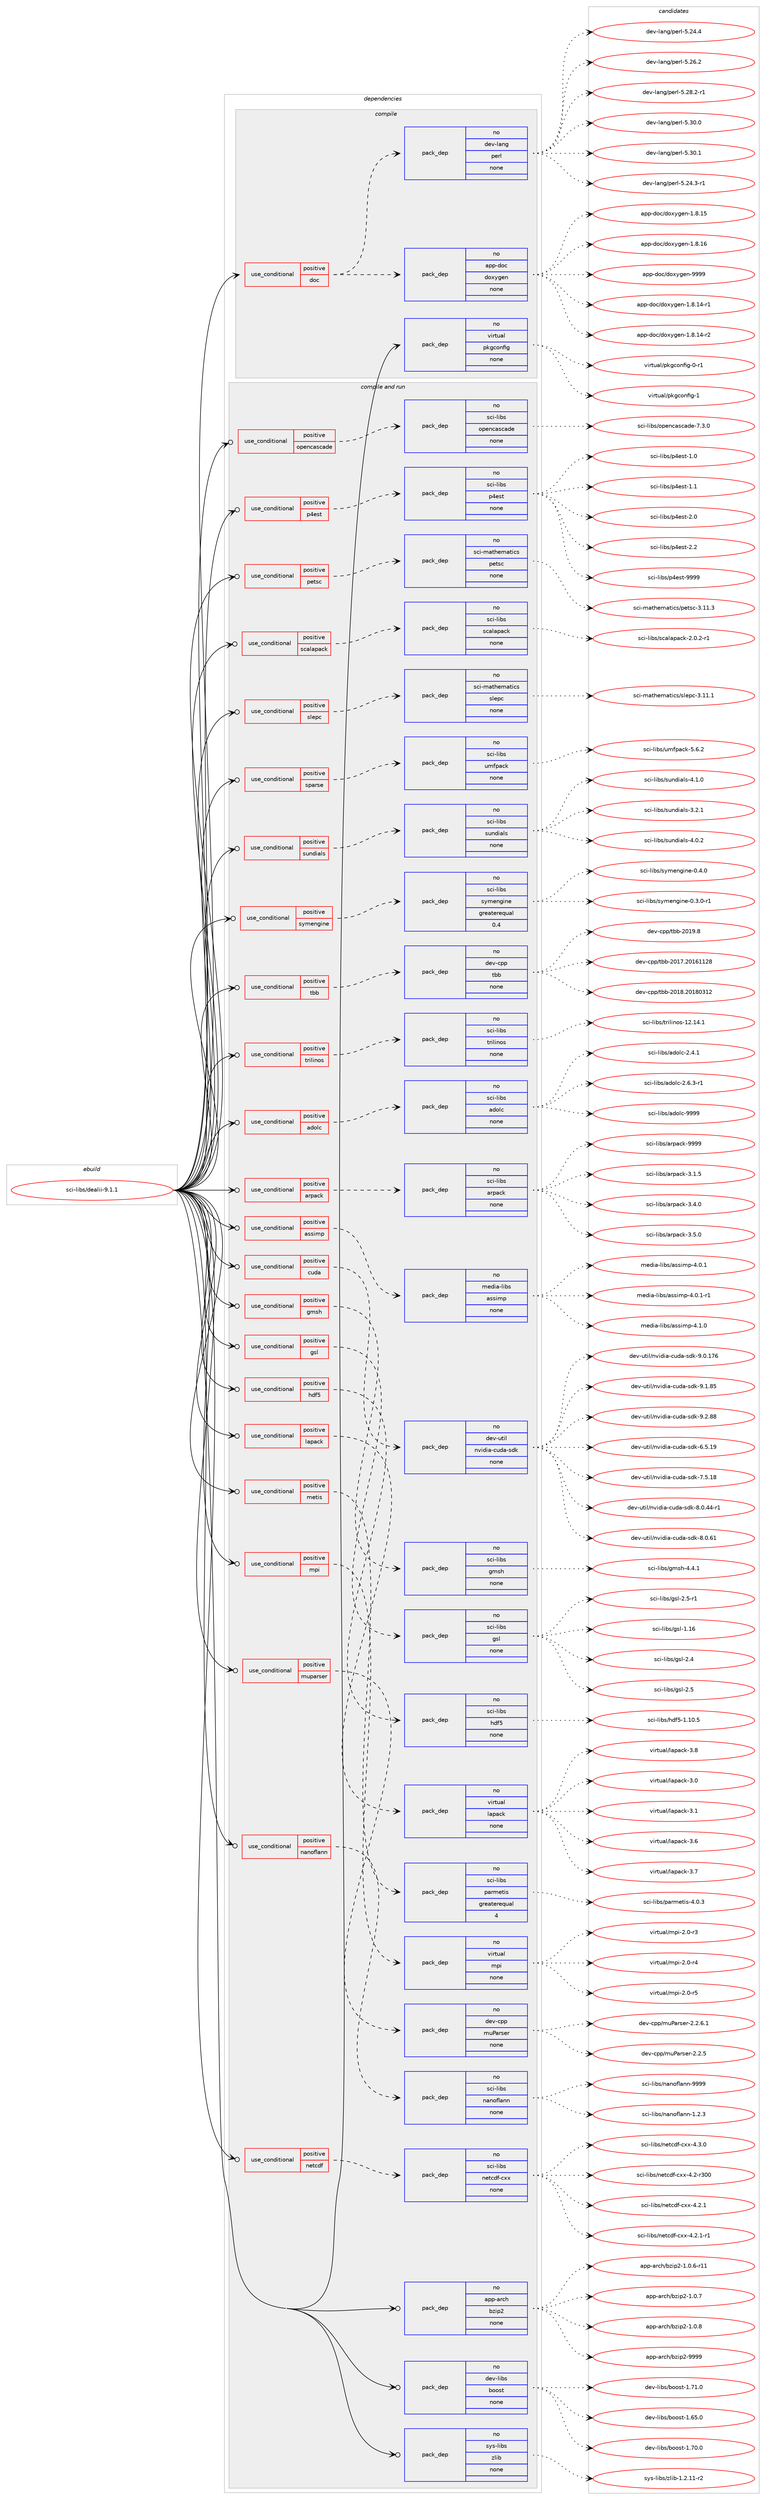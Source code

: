 digraph prolog {

# *************
# Graph options
# *************

newrank=true;
concentrate=true;
compound=true;
graph [rankdir=LR,fontname=Helvetica,fontsize=10,ranksep=1.5];#, ranksep=2.5, nodesep=0.2];
edge  [arrowhead=vee];
node  [fontname=Helvetica,fontsize=10];

# **********
# The ebuild
# **********

subgraph cluster_leftcol {
color=gray;
rank=same;
label=<<i>ebuild</i>>;
id [label="sci-libs/dealii-9.1.1", color=red, width=4, href="../sci-libs/dealii-9.1.1.svg"];
}

# ****************
# The dependencies
# ****************

subgraph cluster_midcol {
color=gray;
label=<<i>dependencies</i>>;
subgraph cluster_compile {
fillcolor="#eeeeee";
style=filled;
label=<<i>compile</i>>;
subgraph cond207852 {
dependency856472 [label=<<TABLE BORDER="0" CELLBORDER="1" CELLSPACING="0" CELLPADDING="4"><TR><TD ROWSPAN="3" CELLPADDING="10">use_conditional</TD></TR><TR><TD>positive</TD></TR><TR><TD>doc</TD></TR></TABLE>>, shape=none, color=red];
subgraph pack633499 {
dependency856473 [label=<<TABLE BORDER="0" CELLBORDER="1" CELLSPACING="0" CELLPADDING="4" WIDTH="220"><TR><TD ROWSPAN="6" CELLPADDING="30">pack_dep</TD></TR><TR><TD WIDTH="110">no</TD></TR><TR><TD>app-doc</TD></TR><TR><TD>doxygen</TD></TR><TR><TD>none</TD></TR><TR><TD></TD></TR></TABLE>>, shape=none, color=blue];
}
dependency856472:e -> dependency856473:w [weight=20,style="dashed",arrowhead="vee"];
subgraph pack633500 {
dependency856474 [label=<<TABLE BORDER="0" CELLBORDER="1" CELLSPACING="0" CELLPADDING="4" WIDTH="220"><TR><TD ROWSPAN="6" CELLPADDING="30">pack_dep</TD></TR><TR><TD WIDTH="110">no</TD></TR><TR><TD>dev-lang</TD></TR><TR><TD>perl</TD></TR><TR><TD>none</TD></TR><TR><TD></TD></TR></TABLE>>, shape=none, color=blue];
}
dependency856472:e -> dependency856474:w [weight=20,style="dashed",arrowhead="vee"];
}
id:e -> dependency856472:w [weight=20,style="solid",arrowhead="vee"];
subgraph pack633501 {
dependency856475 [label=<<TABLE BORDER="0" CELLBORDER="1" CELLSPACING="0" CELLPADDING="4" WIDTH="220"><TR><TD ROWSPAN="6" CELLPADDING="30">pack_dep</TD></TR><TR><TD WIDTH="110">no</TD></TR><TR><TD>virtual</TD></TR><TR><TD>pkgconfig</TD></TR><TR><TD>none</TD></TR><TR><TD></TD></TR></TABLE>>, shape=none, color=blue];
}
id:e -> dependency856475:w [weight=20,style="solid",arrowhead="vee"];
}
subgraph cluster_compileandrun {
fillcolor="#eeeeee";
style=filled;
label=<<i>compile and run</i>>;
subgraph cond207853 {
dependency856476 [label=<<TABLE BORDER="0" CELLBORDER="1" CELLSPACING="0" CELLPADDING="4"><TR><TD ROWSPAN="3" CELLPADDING="10">use_conditional</TD></TR><TR><TD>positive</TD></TR><TR><TD>adolc</TD></TR></TABLE>>, shape=none, color=red];
subgraph pack633502 {
dependency856477 [label=<<TABLE BORDER="0" CELLBORDER="1" CELLSPACING="0" CELLPADDING="4" WIDTH="220"><TR><TD ROWSPAN="6" CELLPADDING="30">pack_dep</TD></TR><TR><TD WIDTH="110">no</TD></TR><TR><TD>sci-libs</TD></TR><TR><TD>adolc</TD></TR><TR><TD>none</TD></TR><TR><TD></TD></TR></TABLE>>, shape=none, color=blue];
}
dependency856476:e -> dependency856477:w [weight=20,style="dashed",arrowhead="vee"];
}
id:e -> dependency856476:w [weight=20,style="solid",arrowhead="odotvee"];
subgraph cond207854 {
dependency856478 [label=<<TABLE BORDER="0" CELLBORDER="1" CELLSPACING="0" CELLPADDING="4"><TR><TD ROWSPAN="3" CELLPADDING="10">use_conditional</TD></TR><TR><TD>positive</TD></TR><TR><TD>arpack</TD></TR></TABLE>>, shape=none, color=red];
subgraph pack633503 {
dependency856479 [label=<<TABLE BORDER="0" CELLBORDER="1" CELLSPACING="0" CELLPADDING="4" WIDTH="220"><TR><TD ROWSPAN="6" CELLPADDING="30">pack_dep</TD></TR><TR><TD WIDTH="110">no</TD></TR><TR><TD>sci-libs</TD></TR><TR><TD>arpack</TD></TR><TR><TD>none</TD></TR><TR><TD></TD></TR></TABLE>>, shape=none, color=blue];
}
dependency856478:e -> dependency856479:w [weight=20,style="dashed",arrowhead="vee"];
}
id:e -> dependency856478:w [weight=20,style="solid",arrowhead="odotvee"];
subgraph cond207855 {
dependency856480 [label=<<TABLE BORDER="0" CELLBORDER="1" CELLSPACING="0" CELLPADDING="4"><TR><TD ROWSPAN="3" CELLPADDING="10">use_conditional</TD></TR><TR><TD>positive</TD></TR><TR><TD>assimp</TD></TR></TABLE>>, shape=none, color=red];
subgraph pack633504 {
dependency856481 [label=<<TABLE BORDER="0" CELLBORDER="1" CELLSPACING="0" CELLPADDING="4" WIDTH="220"><TR><TD ROWSPAN="6" CELLPADDING="30">pack_dep</TD></TR><TR><TD WIDTH="110">no</TD></TR><TR><TD>media-libs</TD></TR><TR><TD>assimp</TD></TR><TR><TD>none</TD></TR><TR><TD></TD></TR></TABLE>>, shape=none, color=blue];
}
dependency856480:e -> dependency856481:w [weight=20,style="dashed",arrowhead="vee"];
}
id:e -> dependency856480:w [weight=20,style="solid",arrowhead="odotvee"];
subgraph cond207856 {
dependency856482 [label=<<TABLE BORDER="0" CELLBORDER="1" CELLSPACING="0" CELLPADDING="4"><TR><TD ROWSPAN="3" CELLPADDING="10">use_conditional</TD></TR><TR><TD>positive</TD></TR><TR><TD>cuda</TD></TR></TABLE>>, shape=none, color=red];
subgraph pack633505 {
dependency856483 [label=<<TABLE BORDER="0" CELLBORDER="1" CELLSPACING="0" CELLPADDING="4" WIDTH="220"><TR><TD ROWSPAN="6" CELLPADDING="30">pack_dep</TD></TR><TR><TD WIDTH="110">no</TD></TR><TR><TD>dev-util</TD></TR><TR><TD>nvidia-cuda-sdk</TD></TR><TR><TD>none</TD></TR><TR><TD></TD></TR></TABLE>>, shape=none, color=blue];
}
dependency856482:e -> dependency856483:w [weight=20,style="dashed",arrowhead="vee"];
}
id:e -> dependency856482:w [weight=20,style="solid",arrowhead="odotvee"];
subgraph cond207857 {
dependency856484 [label=<<TABLE BORDER="0" CELLBORDER="1" CELLSPACING="0" CELLPADDING="4"><TR><TD ROWSPAN="3" CELLPADDING="10">use_conditional</TD></TR><TR><TD>positive</TD></TR><TR><TD>gmsh</TD></TR></TABLE>>, shape=none, color=red];
subgraph pack633506 {
dependency856485 [label=<<TABLE BORDER="0" CELLBORDER="1" CELLSPACING="0" CELLPADDING="4" WIDTH="220"><TR><TD ROWSPAN="6" CELLPADDING="30">pack_dep</TD></TR><TR><TD WIDTH="110">no</TD></TR><TR><TD>sci-libs</TD></TR><TR><TD>gmsh</TD></TR><TR><TD>none</TD></TR><TR><TD></TD></TR></TABLE>>, shape=none, color=blue];
}
dependency856484:e -> dependency856485:w [weight=20,style="dashed",arrowhead="vee"];
}
id:e -> dependency856484:w [weight=20,style="solid",arrowhead="odotvee"];
subgraph cond207858 {
dependency856486 [label=<<TABLE BORDER="0" CELLBORDER="1" CELLSPACING="0" CELLPADDING="4"><TR><TD ROWSPAN="3" CELLPADDING="10">use_conditional</TD></TR><TR><TD>positive</TD></TR><TR><TD>gsl</TD></TR></TABLE>>, shape=none, color=red];
subgraph pack633507 {
dependency856487 [label=<<TABLE BORDER="0" CELLBORDER="1" CELLSPACING="0" CELLPADDING="4" WIDTH="220"><TR><TD ROWSPAN="6" CELLPADDING="30">pack_dep</TD></TR><TR><TD WIDTH="110">no</TD></TR><TR><TD>sci-libs</TD></TR><TR><TD>gsl</TD></TR><TR><TD>none</TD></TR><TR><TD></TD></TR></TABLE>>, shape=none, color=blue];
}
dependency856486:e -> dependency856487:w [weight=20,style="dashed",arrowhead="vee"];
}
id:e -> dependency856486:w [weight=20,style="solid",arrowhead="odotvee"];
subgraph cond207859 {
dependency856488 [label=<<TABLE BORDER="0" CELLBORDER="1" CELLSPACING="0" CELLPADDING="4"><TR><TD ROWSPAN="3" CELLPADDING="10">use_conditional</TD></TR><TR><TD>positive</TD></TR><TR><TD>hdf5</TD></TR></TABLE>>, shape=none, color=red];
subgraph pack633508 {
dependency856489 [label=<<TABLE BORDER="0" CELLBORDER="1" CELLSPACING="0" CELLPADDING="4" WIDTH="220"><TR><TD ROWSPAN="6" CELLPADDING="30">pack_dep</TD></TR><TR><TD WIDTH="110">no</TD></TR><TR><TD>sci-libs</TD></TR><TR><TD>hdf5</TD></TR><TR><TD>none</TD></TR><TR><TD></TD></TR></TABLE>>, shape=none, color=blue];
}
dependency856488:e -> dependency856489:w [weight=20,style="dashed",arrowhead="vee"];
}
id:e -> dependency856488:w [weight=20,style="solid",arrowhead="odotvee"];
subgraph cond207860 {
dependency856490 [label=<<TABLE BORDER="0" CELLBORDER="1" CELLSPACING="0" CELLPADDING="4"><TR><TD ROWSPAN="3" CELLPADDING="10">use_conditional</TD></TR><TR><TD>positive</TD></TR><TR><TD>lapack</TD></TR></TABLE>>, shape=none, color=red];
subgraph pack633509 {
dependency856491 [label=<<TABLE BORDER="0" CELLBORDER="1" CELLSPACING="0" CELLPADDING="4" WIDTH="220"><TR><TD ROWSPAN="6" CELLPADDING="30">pack_dep</TD></TR><TR><TD WIDTH="110">no</TD></TR><TR><TD>virtual</TD></TR><TR><TD>lapack</TD></TR><TR><TD>none</TD></TR><TR><TD></TD></TR></TABLE>>, shape=none, color=blue];
}
dependency856490:e -> dependency856491:w [weight=20,style="dashed",arrowhead="vee"];
}
id:e -> dependency856490:w [weight=20,style="solid",arrowhead="odotvee"];
subgraph cond207861 {
dependency856492 [label=<<TABLE BORDER="0" CELLBORDER="1" CELLSPACING="0" CELLPADDING="4"><TR><TD ROWSPAN="3" CELLPADDING="10">use_conditional</TD></TR><TR><TD>positive</TD></TR><TR><TD>metis</TD></TR></TABLE>>, shape=none, color=red];
subgraph pack633510 {
dependency856493 [label=<<TABLE BORDER="0" CELLBORDER="1" CELLSPACING="0" CELLPADDING="4" WIDTH="220"><TR><TD ROWSPAN="6" CELLPADDING="30">pack_dep</TD></TR><TR><TD WIDTH="110">no</TD></TR><TR><TD>sci-libs</TD></TR><TR><TD>parmetis</TD></TR><TR><TD>greaterequal</TD></TR><TR><TD>4</TD></TR></TABLE>>, shape=none, color=blue];
}
dependency856492:e -> dependency856493:w [weight=20,style="dashed",arrowhead="vee"];
}
id:e -> dependency856492:w [weight=20,style="solid",arrowhead="odotvee"];
subgraph cond207862 {
dependency856494 [label=<<TABLE BORDER="0" CELLBORDER="1" CELLSPACING="0" CELLPADDING="4"><TR><TD ROWSPAN="3" CELLPADDING="10">use_conditional</TD></TR><TR><TD>positive</TD></TR><TR><TD>mpi</TD></TR></TABLE>>, shape=none, color=red];
subgraph pack633511 {
dependency856495 [label=<<TABLE BORDER="0" CELLBORDER="1" CELLSPACING="0" CELLPADDING="4" WIDTH="220"><TR><TD ROWSPAN="6" CELLPADDING="30">pack_dep</TD></TR><TR><TD WIDTH="110">no</TD></TR><TR><TD>virtual</TD></TR><TR><TD>mpi</TD></TR><TR><TD>none</TD></TR><TR><TD></TD></TR></TABLE>>, shape=none, color=blue];
}
dependency856494:e -> dependency856495:w [weight=20,style="dashed",arrowhead="vee"];
}
id:e -> dependency856494:w [weight=20,style="solid",arrowhead="odotvee"];
subgraph cond207863 {
dependency856496 [label=<<TABLE BORDER="0" CELLBORDER="1" CELLSPACING="0" CELLPADDING="4"><TR><TD ROWSPAN="3" CELLPADDING="10">use_conditional</TD></TR><TR><TD>positive</TD></TR><TR><TD>muparser</TD></TR></TABLE>>, shape=none, color=red];
subgraph pack633512 {
dependency856497 [label=<<TABLE BORDER="0" CELLBORDER="1" CELLSPACING="0" CELLPADDING="4" WIDTH="220"><TR><TD ROWSPAN="6" CELLPADDING="30">pack_dep</TD></TR><TR><TD WIDTH="110">no</TD></TR><TR><TD>dev-cpp</TD></TR><TR><TD>muParser</TD></TR><TR><TD>none</TD></TR><TR><TD></TD></TR></TABLE>>, shape=none, color=blue];
}
dependency856496:e -> dependency856497:w [weight=20,style="dashed",arrowhead="vee"];
}
id:e -> dependency856496:w [weight=20,style="solid",arrowhead="odotvee"];
subgraph cond207864 {
dependency856498 [label=<<TABLE BORDER="0" CELLBORDER="1" CELLSPACING="0" CELLPADDING="4"><TR><TD ROWSPAN="3" CELLPADDING="10">use_conditional</TD></TR><TR><TD>positive</TD></TR><TR><TD>nanoflann</TD></TR></TABLE>>, shape=none, color=red];
subgraph pack633513 {
dependency856499 [label=<<TABLE BORDER="0" CELLBORDER="1" CELLSPACING="0" CELLPADDING="4" WIDTH="220"><TR><TD ROWSPAN="6" CELLPADDING="30">pack_dep</TD></TR><TR><TD WIDTH="110">no</TD></TR><TR><TD>sci-libs</TD></TR><TR><TD>nanoflann</TD></TR><TR><TD>none</TD></TR><TR><TD></TD></TR></TABLE>>, shape=none, color=blue];
}
dependency856498:e -> dependency856499:w [weight=20,style="dashed",arrowhead="vee"];
}
id:e -> dependency856498:w [weight=20,style="solid",arrowhead="odotvee"];
subgraph cond207865 {
dependency856500 [label=<<TABLE BORDER="0" CELLBORDER="1" CELLSPACING="0" CELLPADDING="4"><TR><TD ROWSPAN="3" CELLPADDING="10">use_conditional</TD></TR><TR><TD>positive</TD></TR><TR><TD>netcdf</TD></TR></TABLE>>, shape=none, color=red];
subgraph pack633514 {
dependency856501 [label=<<TABLE BORDER="0" CELLBORDER="1" CELLSPACING="0" CELLPADDING="4" WIDTH="220"><TR><TD ROWSPAN="6" CELLPADDING="30">pack_dep</TD></TR><TR><TD WIDTH="110">no</TD></TR><TR><TD>sci-libs</TD></TR><TR><TD>netcdf-cxx</TD></TR><TR><TD>none</TD></TR><TR><TD></TD></TR></TABLE>>, shape=none, color=blue];
}
dependency856500:e -> dependency856501:w [weight=20,style="dashed",arrowhead="vee"];
}
id:e -> dependency856500:w [weight=20,style="solid",arrowhead="odotvee"];
subgraph cond207866 {
dependency856502 [label=<<TABLE BORDER="0" CELLBORDER="1" CELLSPACING="0" CELLPADDING="4"><TR><TD ROWSPAN="3" CELLPADDING="10">use_conditional</TD></TR><TR><TD>positive</TD></TR><TR><TD>opencascade</TD></TR></TABLE>>, shape=none, color=red];
subgraph pack633515 {
dependency856503 [label=<<TABLE BORDER="0" CELLBORDER="1" CELLSPACING="0" CELLPADDING="4" WIDTH="220"><TR><TD ROWSPAN="6" CELLPADDING="30">pack_dep</TD></TR><TR><TD WIDTH="110">no</TD></TR><TR><TD>sci-libs</TD></TR><TR><TD>opencascade</TD></TR><TR><TD>none</TD></TR><TR><TD></TD></TR></TABLE>>, shape=none, color=blue];
}
dependency856502:e -> dependency856503:w [weight=20,style="dashed",arrowhead="vee"];
}
id:e -> dependency856502:w [weight=20,style="solid",arrowhead="odotvee"];
subgraph cond207867 {
dependency856504 [label=<<TABLE BORDER="0" CELLBORDER="1" CELLSPACING="0" CELLPADDING="4"><TR><TD ROWSPAN="3" CELLPADDING="10">use_conditional</TD></TR><TR><TD>positive</TD></TR><TR><TD>p4est</TD></TR></TABLE>>, shape=none, color=red];
subgraph pack633516 {
dependency856505 [label=<<TABLE BORDER="0" CELLBORDER="1" CELLSPACING="0" CELLPADDING="4" WIDTH="220"><TR><TD ROWSPAN="6" CELLPADDING="30">pack_dep</TD></TR><TR><TD WIDTH="110">no</TD></TR><TR><TD>sci-libs</TD></TR><TR><TD>p4est</TD></TR><TR><TD>none</TD></TR><TR><TD></TD></TR></TABLE>>, shape=none, color=blue];
}
dependency856504:e -> dependency856505:w [weight=20,style="dashed",arrowhead="vee"];
}
id:e -> dependency856504:w [weight=20,style="solid",arrowhead="odotvee"];
subgraph cond207868 {
dependency856506 [label=<<TABLE BORDER="0" CELLBORDER="1" CELLSPACING="0" CELLPADDING="4"><TR><TD ROWSPAN="3" CELLPADDING="10">use_conditional</TD></TR><TR><TD>positive</TD></TR><TR><TD>petsc</TD></TR></TABLE>>, shape=none, color=red];
subgraph pack633517 {
dependency856507 [label=<<TABLE BORDER="0" CELLBORDER="1" CELLSPACING="0" CELLPADDING="4" WIDTH="220"><TR><TD ROWSPAN="6" CELLPADDING="30">pack_dep</TD></TR><TR><TD WIDTH="110">no</TD></TR><TR><TD>sci-mathematics</TD></TR><TR><TD>petsc</TD></TR><TR><TD>none</TD></TR><TR><TD></TD></TR></TABLE>>, shape=none, color=blue];
}
dependency856506:e -> dependency856507:w [weight=20,style="dashed",arrowhead="vee"];
}
id:e -> dependency856506:w [weight=20,style="solid",arrowhead="odotvee"];
subgraph cond207869 {
dependency856508 [label=<<TABLE BORDER="0" CELLBORDER="1" CELLSPACING="0" CELLPADDING="4"><TR><TD ROWSPAN="3" CELLPADDING="10">use_conditional</TD></TR><TR><TD>positive</TD></TR><TR><TD>scalapack</TD></TR></TABLE>>, shape=none, color=red];
subgraph pack633518 {
dependency856509 [label=<<TABLE BORDER="0" CELLBORDER="1" CELLSPACING="0" CELLPADDING="4" WIDTH="220"><TR><TD ROWSPAN="6" CELLPADDING="30">pack_dep</TD></TR><TR><TD WIDTH="110">no</TD></TR><TR><TD>sci-libs</TD></TR><TR><TD>scalapack</TD></TR><TR><TD>none</TD></TR><TR><TD></TD></TR></TABLE>>, shape=none, color=blue];
}
dependency856508:e -> dependency856509:w [weight=20,style="dashed",arrowhead="vee"];
}
id:e -> dependency856508:w [weight=20,style="solid",arrowhead="odotvee"];
subgraph cond207870 {
dependency856510 [label=<<TABLE BORDER="0" CELLBORDER="1" CELLSPACING="0" CELLPADDING="4"><TR><TD ROWSPAN="3" CELLPADDING="10">use_conditional</TD></TR><TR><TD>positive</TD></TR><TR><TD>slepc</TD></TR></TABLE>>, shape=none, color=red];
subgraph pack633519 {
dependency856511 [label=<<TABLE BORDER="0" CELLBORDER="1" CELLSPACING="0" CELLPADDING="4" WIDTH="220"><TR><TD ROWSPAN="6" CELLPADDING="30">pack_dep</TD></TR><TR><TD WIDTH="110">no</TD></TR><TR><TD>sci-mathematics</TD></TR><TR><TD>slepc</TD></TR><TR><TD>none</TD></TR><TR><TD></TD></TR></TABLE>>, shape=none, color=blue];
}
dependency856510:e -> dependency856511:w [weight=20,style="dashed",arrowhead="vee"];
}
id:e -> dependency856510:w [weight=20,style="solid",arrowhead="odotvee"];
subgraph cond207871 {
dependency856512 [label=<<TABLE BORDER="0" CELLBORDER="1" CELLSPACING="0" CELLPADDING="4"><TR><TD ROWSPAN="3" CELLPADDING="10">use_conditional</TD></TR><TR><TD>positive</TD></TR><TR><TD>sparse</TD></TR></TABLE>>, shape=none, color=red];
subgraph pack633520 {
dependency856513 [label=<<TABLE BORDER="0" CELLBORDER="1" CELLSPACING="0" CELLPADDING="4" WIDTH="220"><TR><TD ROWSPAN="6" CELLPADDING="30">pack_dep</TD></TR><TR><TD WIDTH="110">no</TD></TR><TR><TD>sci-libs</TD></TR><TR><TD>umfpack</TD></TR><TR><TD>none</TD></TR><TR><TD></TD></TR></TABLE>>, shape=none, color=blue];
}
dependency856512:e -> dependency856513:w [weight=20,style="dashed",arrowhead="vee"];
}
id:e -> dependency856512:w [weight=20,style="solid",arrowhead="odotvee"];
subgraph cond207872 {
dependency856514 [label=<<TABLE BORDER="0" CELLBORDER="1" CELLSPACING="0" CELLPADDING="4"><TR><TD ROWSPAN="3" CELLPADDING="10">use_conditional</TD></TR><TR><TD>positive</TD></TR><TR><TD>sundials</TD></TR></TABLE>>, shape=none, color=red];
subgraph pack633521 {
dependency856515 [label=<<TABLE BORDER="0" CELLBORDER="1" CELLSPACING="0" CELLPADDING="4" WIDTH="220"><TR><TD ROWSPAN="6" CELLPADDING="30">pack_dep</TD></TR><TR><TD WIDTH="110">no</TD></TR><TR><TD>sci-libs</TD></TR><TR><TD>sundials</TD></TR><TR><TD>none</TD></TR><TR><TD></TD></TR></TABLE>>, shape=none, color=blue];
}
dependency856514:e -> dependency856515:w [weight=20,style="dashed",arrowhead="vee"];
}
id:e -> dependency856514:w [weight=20,style="solid",arrowhead="odotvee"];
subgraph cond207873 {
dependency856516 [label=<<TABLE BORDER="0" CELLBORDER="1" CELLSPACING="0" CELLPADDING="4"><TR><TD ROWSPAN="3" CELLPADDING="10">use_conditional</TD></TR><TR><TD>positive</TD></TR><TR><TD>symengine</TD></TR></TABLE>>, shape=none, color=red];
subgraph pack633522 {
dependency856517 [label=<<TABLE BORDER="0" CELLBORDER="1" CELLSPACING="0" CELLPADDING="4" WIDTH="220"><TR><TD ROWSPAN="6" CELLPADDING="30">pack_dep</TD></TR><TR><TD WIDTH="110">no</TD></TR><TR><TD>sci-libs</TD></TR><TR><TD>symengine</TD></TR><TR><TD>greaterequal</TD></TR><TR><TD>0.4</TD></TR></TABLE>>, shape=none, color=blue];
}
dependency856516:e -> dependency856517:w [weight=20,style="dashed",arrowhead="vee"];
}
id:e -> dependency856516:w [weight=20,style="solid",arrowhead="odotvee"];
subgraph cond207874 {
dependency856518 [label=<<TABLE BORDER="0" CELLBORDER="1" CELLSPACING="0" CELLPADDING="4"><TR><TD ROWSPAN="3" CELLPADDING="10">use_conditional</TD></TR><TR><TD>positive</TD></TR><TR><TD>tbb</TD></TR></TABLE>>, shape=none, color=red];
subgraph pack633523 {
dependency856519 [label=<<TABLE BORDER="0" CELLBORDER="1" CELLSPACING="0" CELLPADDING="4" WIDTH="220"><TR><TD ROWSPAN="6" CELLPADDING="30">pack_dep</TD></TR><TR><TD WIDTH="110">no</TD></TR><TR><TD>dev-cpp</TD></TR><TR><TD>tbb</TD></TR><TR><TD>none</TD></TR><TR><TD></TD></TR></TABLE>>, shape=none, color=blue];
}
dependency856518:e -> dependency856519:w [weight=20,style="dashed",arrowhead="vee"];
}
id:e -> dependency856518:w [weight=20,style="solid",arrowhead="odotvee"];
subgraph cond207875 {
dependency856520 [label=<<TABLE BORDER="0" CELLBORDER="1" CELLSPACING="0" CELLPADDING="4"><TR><TD ROWSPAN="3" CELLPADDING="10">use_conditional</TD></TR><TR><TD>positive</TD></TR><TR><TD>trilinos</TD></TR></TABLE>>, shape=none, color=red];
subgraph pack633524 {
dependency856521 [label=<<TABLE BORDER="0" CELLBORDER="1" CELLSPACING="0" CELLPADDING="4" WIDTH="220"><TR><TD ROWSPAN="6" CELLPADDING="30">pack_dep</TD></TR><TR><TD WIDTH="110">no</TD></TR><TR><TD>sci-libs</TD></TR><TR><TD>trilinos</TD></TR><TR><TD>none</TD></TR><TR><TD></TD></TR></TABLE>>, shape=none, color=blue];
}
dependency856520:e -> dependency856521:w [weight=20,style="dashed",arrowhead="vee"];
}
id:e -> dependency856520:w [weight=20,style="solid",arrowhead="odotvee"];
subgraph pack633525 {
dependency856522 [label=<<TABLE BORDER="0" CELLBORDER="1" CELLSPACING="0" CELLPADDING="4" WIDTH="220"><TR><TD ROWSPAN="6" CELLPADDING="30">pack_dep</TD></TR><TR><TD WIDTH="110">no</TD></TR><TR><TD>app-arch</TD></TR><TR><TD>bzip2</TD></TR><TR><TD>none</TD></TR><TR><TD></TD></TR></TABLE>>, shape=none, color=blue];
}
id:e -> dependency856522:w [weight=20,style="solid",arrowhead="odotvee"];
subgraph pack633526 {
dependency856523 [label=<<TABLE BORDER="0" CELLBORDER="1" CELLSPACING="0" CELLPADDING="4" WIDTH="220"><TR><TD ROWSPAN="6" CELLPADDING="30">pack_dep</TD></TR><TR><TD WIDTH="110">no</TD></TR><TR><TD>dev-libs</TD></TR><TR><TD>boost</TD></TR><TR><TD>none</TD></TR><TR><TD></TD></TR></TABLE>>, shape=none, color=blue];
}
id:e -> dependency856523:w [weight=20,style="solid",arrowhead="odotvee"];
subgraph pack633527 {
dependency856524 [label=<<TABLE BORDER="0" CELLBORDER="1" CELLSPACING="0" CELLPADDING="4" WIDTH="220"><TR><TD ROWSPAN="6" CELLPADDING="30">pack_dep</TD></TR><TR><TD WIDTH="110">no</TD></TR><TR><TD>sys-libs</TD></TR><TR><TD>zlib</TD></TR><TR><TD>none</TD></TR><TR><TD></TD></TR></TABLE>>, shape=none, color=blue];
}
id:e -> dependency856524:w [weight=20,style="solid",arrowhead="odotvee"];
}
subgraph cluster_run {
fillcolor="#eeeeee";
style=filled;
label=<<i>run</i>>;
}
}

# **************
# The candidates
# **************

subgraph cluster_choices {
rank=same;
color=gray;
label=<<i>candidates</i>>;

subgraph choice633499 {
color=black;
nodesep=1;
choice97112112451001119947100111120121103101110454946564649524511449 [label="app-doc/doxygen-1.8.14-r1", color=red, width=4,href="../app-doc/doxygen-1.8.14-r1.svg"];
choice97112112451001119947100111120121103101110454946564649524511450 [label="app-doc/doxygen-1.8.14-r2", color=red, width=4,href="../app-doc/doxygen-1.8.14-r2.svg"];
choice9711211245100111994710011112012110310111045494656464953 [label="app-doc/doxygen-1.8.15", color=red, width=4,href="../app-doc/doxygen-1.8.15.svg"];
choice9711211245100111994710011112012110310111045494656464954 [label="app-doc/doxygen-1.8.16", color=red, width=4,href="../app-doc/doxygen-1.8.16.svg"];
choice971121124510011199471001111201211031011104557575757 [label="app-doc/doxygen-9999", color=red, width=4,href="../app-doc/doxygen-9999.svg"];
dependency856473:e -> choice97112112451001119947100111120121103101110454946564649524511449:w [style=dotted,weight="100"];
dependency856473:e -> choice97112112451001119947100111120121103101110454946564649524511450:w [style=dotted,weight="100"];
dependency856473:e -> choice9711211245100111994710011112012110310111045494656464953:w [style=dotted,weight="100"];
dependency856473:e -> choice9711211245100111994710011112012110310111045494656464954:w [style=dotted,weight="100"];
dependency856473:e -> choice971121124510011199471001111201211031011104557575757:w [style=dotted,weight="100"];
}
subgraph choice633500 {
color=black;
nodesep=1;
choice100101118451089711010347112101114108455346505246514511449 [label="dev-lang/perl-5.24.3-r1", color=red, width=4,href="../dev-lang/perl-5.24.3-r1.svg"];
choice10010111845108971101034711210111410845534650524652 [label="dev-lang/perl-5.24.4", color=red, width=4,href="../dev-lang/perl-5.24.4.svg"];
choice10010111845108971101034711210111410845534650544650 [label="dev-lang/perl-5.26.2", color=red, width=4,href="../dev-lang/perl-5.26.2.svg"];
choice100101118451089711010347112101114108455346505646504511449 [label="dev-lang/perl-5.28.2-r1", color=red, width=4,href="../dev-lang/perl-5.28.2-r1.svg"];
choice10010111845108971101034711210111410845534651484648 [label="dev-lang/perl-5.30.0", color=red, width=4,href="../dev-lang/perl-5.30.0.svg"];
choice10010111845108971101034711210111410845534651484649 [label="dev-lang/perl-5.30.1", color=red, width=4,href="../dev-lang/perl-5.30.1.svg"];
dependency856474:e -> choice100101118451089711010347112101114108455346505246514511449:w [style=dotted,weight="100"];
dependency856474:e -> choice10010111845108971101034711210111410845534650524652:w [style=dotted,weight="100"];
dependency856474:e -> choice10010111845108971101034711210111410845534650544650:w [style=dotted,weight="100"];
dependency856474:e -> choice100101118451089711010347112101114108455346505646504511449:w [style=dotted,weight="100"];
dependency856474:e -> choice10010111845108971101034711210111410845534651484648:w [style=dotted,weight="100"];
dependency856474:e -> choice10010111845108971101034711210111410845534651484649:w [style=dotted,weight="100"];
}
subgraph choice633501 {
color=black;
nodesep=1;
choice11810511411611797108471121071039911111010210510345484511449 [label="virtual/pkgconfig-0-r1", color=red, width=4,href="../virtual/pkgconfig-0-r1.svg"];
choice1181051141161179710847112107103991111101021051034549 [label="virtual/pkgconfig-1", color=red, width=4,href="../virtual/pkgconfig-1.svg"];
dependency856475:e -> choice11810511411611797108471121071039911111010210510345484511449:w [style=dotted,weight="100"];
dependency856475:e -> choice1181051141161179710847112107103991111101021051034549:w [style=dotted,weight="100"];
}
subgraph choice633502 {
color=black;
nodesep=1;
choice115991054510810598115479710011110899455046524649 [label="sci-libs/adolc-2.4.1", color=red, width=4,href="../sci-libs/adolc-2.4.1.svg"];
choice1159910545108105981154797100111108994550465446514511449 [label="sci-libs/adolc-2.6.3-r1", color=red, width=4,href="../sci-libs/adolc-2.6.3-r1.svg"];
choice1159910545108105981154797100111108994557575757 [label="sci-libs/adolc-9999", color=red, width=4,href="../sci-libs/adolc-9999.svg"];
dependency856477:e -> choice115991054510810598115479710011110899455046524649:w [style=dotted,weight="100"];
dependency856477:e -> choice1159910545108105981154797100111108994550465446514511449:w [style=dotted,weight="100"];
dependency856477:e -> choice1159910545108105981154797100111108994557575757:w [style=dotted,weight="100"];
}
subgraph choice633503 {
color=black;
nodesep=1;
choice11599105451081059811547971141129799107455146494653 [label="sci-libs/arpack-3.1.5", color=red, width=4,href="../sci-libs/arpack-3.1.5.svg"];
choice11599105451081059811547971141129799107455146524648 [label="sci-libs/arpack-3.4.0", color=red, width=4,href="../sci-libs/arpack-3.4.0.svg"];
choice11599105451081059811547971141129799107455146534648 [label="sci-libs/arpack-3.5.0", color=red, width=4,href="../sci-libs/arpack-3.5.0.svg"];
choice115991054510810598115479711411297991074557575757 [label="sci-libs/arpack-9999", color=red, width=4,href="../sci-libs/arpack-9999.svg"];
dependency856479:e -> choice11599105451081059811547971141129799107455146494653:w [style=dotted,weight="100"];
dependency856479:e -> choice11599105451081059811547971141129799107455146524648:w [style=dotted,weight="100"];
dependency856479:e -> choice11599105451081059811547971141129799107455146534648:w [style=dotted,weight="100"];
dependency856479:e -> choice115991054510810598115479711411297991074557575757:w [style=dotted,weight="100"];
}
subgraph choice633504 {
color=black;
nodesep=1;
choice1091011001059745108105981154797115115105109112455246484649 [label="media-libs/assimp-4.0.1", color=red, width=4,href="../media-libs/assimp-4.0.1.svg"];
choice10910110010597451081059811547971151151051091124552464846494511449 [label="media-libs/assimp-4.0.1-r1", color=red, width=4,href="../media-libs/assimp-4.0.1-r1.svg"];
choice1091011001059745108105981154797115115105109112455246494648 [label="media-libs/assimp-4.1.0", color=red, width=4,href="../media-libs/assimp-4.1.0.svg"];
dependency856481:e -> choice1091011001059745108105981154797115115105109112455246484649:w [style=dotted,weight="100"];
dependency856481:e -> choice10910110010597451081059811547971151151051091124552464846494511449:w [style=dotted,weight="100"];
dependency856481:e -> choice1091011001059745108105981154797115115105109112455246494648:w [style=dotted,weight="100"];
}
subgraph choice633505 {
color=black;
nodesep=1;
choice1001011184511711610510847110118105100105974599117100974511510010745544653464957 [label="dev-util/nvidia-cuda-sdk-6.5.19", color=red, width=4,href="../dev-util/nvidia-cuda-sdk-6.5.19.svg"];
choice1001011184511711610510847110118105100105974599117100974511510010745554653464956 [label="dev-util/nvidia-cuda-sdk-7.5.18", color=red, width=4,href="../dev-util/nvidia-cuda-sdk-7.5.18.svg"];
choice10010111845117116105108471101181051001059745991171009745115100107455646484652524511449 [label="dev-util/nvidia-cuda-sdk-8.0.44-r1", color=red, width=4,href="../dev-util/nvidia-cuda-sdk-8.0.44-r1.svg"];
choice1001011184511711610510847110118105100105974599117100974511510010745564648465449 [label="dev-util/nvidia-cuda-sdk-8.0.61", color=red, width=4,href="../dev-util/nvidia-cuda-sdk-8.0.61.svg"];
choice100101118451171161051084711011810510010597459911710097451151001074557464846495554 [label="dev-util/nvidia-cuda-sdk-9.0.176", color=red, width=4,href="../dev-util/nvidia-cuda-sdk-9.0.176.svg"];
choice1001011184511711610510847110118105100105974599117100974511510010745574649465653 [label="dev-util/nvidia-cuda-sdk-9.1.85", color=red, width=4,href="../dev-util/nvidia-cuda-sdk-9.1.85.svg"];
choice1001011184511711610510847110118105100105974599117100974511510010745574650465656 [label="dev-util/nvidia-cuda-sdk-9.2.88", color=red, width=4,href="../dev-util/nvidia-cuda-sdk-9.2.88.svg"];
dependency856483:e -> choice1001011184511711610510847110118105100105974599117100974511510010745544653464957:w [style=dotted,weight="100"];
dependency856483:e -> choice1001011184511711610510847110118105100105974599117100974511510010745554653464956:w [style=dotted,weight="100"];
dependency856483:e -> choice10010111845117116105108471101181051001059745991171009745115100107455646484652524511449:w [style=dotted,weight="100"];
dependency856483:e -> choice1001011184511711610510847110118105100105974599117100974511510010745564648465449:w [style=dotted,weight="100"];
dependency856483:e -> choice100101118451171161051084711011810510010597459911710097451151001074557464846495554:w [style=dotted,weight="100"];
dependency856483:e -> choice1001011184511711610510847110118105100105974599117100974511510010745574649465653:w [style=dotted,weight="100"];
dependency856483:e -> choice1001011184511711610510847110118105100105974599117100974511510010745574650465656:w [style=dotted,weight="100"];
}
subgraph choice633506 {
color=black;
nodesep=1;
choice11599105451081059811547103109115104455246524649 [label="sci-libs/gmsh-4.4.1", color=red, width=4,href="../sci-libs/gmsh-4.4.1.svg"];
dependency856485:e -> choice11599105451081059811547103109115104455246524649:w [style=dotted,weight="100"];
}
subgraph choice633507 {
color=black;
nodesep=1;
choice115991054510810598115471031151084549464954 [label="sci-libs/gsl-1.16", color=red, width=4,href="../sci-libs/gsl-1.16.svg"];
choice1159910545108105981154710311510845504652 [label="sci-libs/gsl-2.4", color=red, width=4,href="../sci-libs/gsl-2.4.svg"];
choice1159910545108105981154710311510845504653 [label="sci-libs/gsl-2.5", color=red, width=4,href="../sci-libs/gsl-2.5.svg"];
choice11599105451081059811547103115108455046534511449 [label="sci-libs/gsl-2.5-r1", color=red, width=4,href="../sci-libs/gsl-2.5-r1.svg"];
dependency856487:e -> choice115991054510810598115471031151084549464954:w [style=dotted,weight="100"];
dependency856487:e -> choice1159910545108105981154710311510845504652:w [style=dotted,weight="100"];
dependency856487:e -> choice1159910545108105981154710311510845504653:w [style=dotted,weight="100"];
dependency856487:e -> choice11599105451081059811547103115108455046534511449:w [style=dotted,weight="100"];
}
subgraph choice633508 {
color=black;
nodesep=1;
choice115991054510810598115471041001025345494649484653 [label="sci-libs/hdf5-1.10.5", color=red, width=4,href="../sci-libs/hdf5-1.10.5.svg"];
dependency856489:e -> choice115991054510810598115471041001025345494649484653:w [style=dotted,weight="100"];
}
subgraph choice633509 {
color=black;
nodesep=1;
choice118105114116117971084710897112979910745514648 [label="virtual/lapack-3.0", color=red, width=4,href="../virtual/lapack-3.0.svg"];
choice118105114116117971084710897112979910745514649 [label="virtual/lapack-3.1", color=red, width=4,href="../virtual/lapack-3.1.svg"];
choice118105114116117971084710897112979910745514654 [label="virtual/lapack-3.6", color=red, width=4,href="../virtual/lapack-3.6.svg"];
choice118105114116117971084710897112979910745514655 [label="virtual/lapack-3.7", color=red, width=4,href="../virtual/lapack-3.7.svg"];
choice118105114116117971084710897112979910745514656 [label="virtual/lapack-3.8", color=red, width=4,href="../virtual/lapack-3.8.svg"];
dependency856491:e -> choice118105114116117971084710897112979910745514648:w [style=dotted,weight="100"];
dependency856491:e -> choice118105114116117971084710897112979910745514649:w [style=dotted,weight="100"];
dependency856491:e -> choice118105114116117971084710897112979910745514654:w [style=dotted,weight="100"];
dependency856491:e -> choice118105114116117971084710897112979910745514655:w [style=dotted,weight="100"];
dependency856491:e -> choice118105114116117971084710897112979910745514656:w [style=dotted,weight="100"];
}
subgraph choice633510 {
color=black;
nodesep=1;
choice1159910545108105981154711297114109101116105115455246484651 [label="sci-libs/parmetis-4.0.3", color=red, width=4,href="../sci-libs/parmetis-4.0.3.svg"];
dependency856493:e -> choice1159910545108105981154711297114109101116105115455246484651:w [style=dotted,weight="100"];
}
subgraph choice633511 {
color=black;
nodesep=1;
choice1181051141161179710847109112105455046484511451 [label="virtual/mpi-2.0-r3", color=red, width=4,href="../virtual/mpi-2.0-r3.svg"];
choice1181051141161179710847109112105455046484511452 [label="virtual/mpi-2.0-r4", color=red, width=4,href="../virtual/mpi-2.0-r4.svg"];
choice1181051141161179710847109112105455046484511453 [label="virtual/mpi-2.0-r5", color=red, width=4,href="../virtual/mpi-2.0-r5.svg"];
dependency856495:e -> choice1181051141161179710847109112105455046484511451:w [style=dotted,weight="100"];
dependency856495:e -> choice1181051141161179710847109112105455046484511452:w [style=dotted,weight="100"];
dependency856495:e -> choice1181051141161179710847109112105455046484511453:w [style=dotted,weight="100"];
}
subgraph choice633512 {
color=black;
nodesep=1;
choice1001011184599112112471091178097114115101114455046504653 [label="dev-cpp/muParser-2.2.5", color=red, width=4,href="../dev-cpp/muParser-2.2.5.svg"];
choice10010111845991121124710911780971141151011144550465046544649 [label="dev-cpp/muParser-2.2.6.1", color=red, width=4,href="../dev-cpp/muParser-2.2.6.1.svg"];
dependency856497:e -> choice1001011184599112112471091178097114115101114455046504653:w [style=dotted,weight="100"];
dependency856497:e -> choice10010111845991121124710911780971141151011144550465046544649:w [style=dotted,weight="100"];
}
subgraph choice633513 {
color=black;
nodesep=1;
choice115991054510810598115471109711011110210897110110454946504651 [label="sci-libs/nanoflann-1.2.3", color=red, width=4,href="../sci-libs/nanoflann-1.2.3.svg"];
choice1159910545108105981154711097110111102108971101104557575757 [label="sci-libs/nanoflann-9999", color=red, width=4,href="../sci-libs/nanoflann-9999.svg"];
dependency856499:e -> choice115991054510810598115471109711011110210897110110454946504651:w [style=dotted,weight="100"];
dependency856499:e -> choice1159910545108105981154711097110111102108971101104557575757:w [style=dotted,weight="100"];
}
subgraph choice633514 {
color=black;
nodesep=1;
choice115991054510810598115471101011169910010245991201204552465045114514848 [label="sci-libs/netcdf-cxx-4.2-r300", color=red, width=4,href="../sci-libs/netcdf-cxx-4.2-r300.svg"];
choice11599105451081059811547110101116991001024599120120455246504649 [label="sci-libs/netcdf-cxx-4.2.1", color=red, width=4,href="../sci-libs/netcdf-cxx-4.2.1.svg"];
choice115991054510810598115471101011169910010245991201204552465046494511449 [label="sci-libs/netcdf-cxx-4.2.1-r1", color=red, width=4,href="../sci-libs/netcdf-cxx-4.2.1-r1.svg"];
choice11599105451081059811547110101116991001024599120120455246514648 [label="sci-libs/netcdf-cxx-4.3.0", color=red, width=4,href="../sci-libs/netcdf-cxx-4.3.0.svg"];
dependency856501:e -> choice115991054510810598115471101011169910010245991201204552465045114514848:w [style=dotted,weight="100"];
dependency856501:e -> choice11599105451081059811547110101116991001024599120120455246504649:w [style=dotted,weight="100"];
dependency856501:e -> choice115991054510810598115471101011169910010245991201204552465046494511449:w [style=dotted,weight="100"];
dependency856501:e -> choice11599105451081059811547110101116991001024599120120455246514648:w [style=dotted,weight="100"];
}
subgraph choice633515 {
color=black;
nodesep=1;
choice1159910545108105981154711111210111099971159997100101455546514648 [label="sci-libs/opencascade-7.3.0", color=red, width=4,href="../sci-libs/opencascade-7.3.0.svg"];
dependency856503:e -> choice1159910545108105981154711111210111099971159997100101455546514648:w [style=dotted,weight="100"];
}
subgraph choice633516 {
color=black;
nodesep=1;
choice115991054510810598115471125210111511645494648 [label="sci-libs/p4est-1.0", color=red, width=4,href="../sci-libs/p4est-1.0.svg"];
choice115991054510810598115471125210111511645494649 [label="sci-libs/p4est-1.1", color=red, width=4,href="../sci-libs/p4est-1.1.svg"];
choice115991054510810598115471125210111511645504648 [label="sci-libs/p4est-2.0", color=red, width=4,href="../sci-libs/p4est-2.0.svg"];
choice115991054510810598115471125210111511645504650 [label="sci-libs/p4est-2.2", color=red, width=4,href="../sci-libs/p4est-2.2.svg"];
choice11599105451081059811547112521011151164557575757 [label="sci-libs/p4est-9999", color=red, width=4,href="../sci-libs/p4est-9999.svg"];
dependency856505:e -> choice115991054510810598115471125210111511645494648:w [style=dotted,weight="100"];
dependency856505:e -> choice115991054510810598115471125210111511645494649:w [style=dotted,weight="100"];
dependency856505:e -> choice115991054510810598115471125210111511645504648:w [style=dotted,weight="100"];
dependency856505:e -> choice115991054510810598115471125210111511645504650:w [style=dotted,weight="100"];
dependency856505:e -> choice11599105451081059811547112521011151164557575757:w [style=dotted,weight="100"];
}
subgraph choice633517 {
color=black;
nodesep=1;
choice1159910545109971161041011099711610599115471121011161159945514649494651 [label="sci-mathematics/petsc-3.11.3", color=red, width=4,href="../sci-mathematics/petsc-3.11.3.svg"];
dependency856507:e -> choice1159910545109971161041011099711610599115471121011161159945514649494651:w [style=dotted,weight="100"];
}
subgraph choice633518 {
color=black;
nodesep=1;
choice1159910545108105981154711599971089711297991074550464846504511449 [label="sci-libs/scalapack-2.0.2-r1", color=red, width=4,href="../sci-libs/scalapack-2.0.2-r1.svg"];
dependency856509:e -> choice1159910545108105981154711599971089711297991074550464846504511449:w [style=dotted,weight="100"];
}
subgraph choice633519 {
color=black;
nodesep=1;
choice1159910545109971161041011099711610599115471151081011129945514649494649 [label="sci-mathematics/slepc-3.11.1", color=red, width=4,href="../sci-mathematics/slepc-3.11.1.svg"];
dependency856511:e -> choice1159910545109971161041011099711610599115471151081011129945514649494649:w [style=dotted,weight="100"];
}
subgraph choice633520 {
color=black;
nodesep=1;
choice115991054510810598115471171091021129799107455346544650 [label="sci-libs/umfpack-5.6.2", color=red, width=4,href="../sci-libs/umfpack-5.6.2.svg"];
dependency856513:e -> choice115991054510810598115471171091021129799107455346544650:w [style=dotted,weight="100"];
}
subgraph choice633521 {
color=black;
nodesep=1;
choice1159910545108105981154711511711010010597108115455146504649 [label="sci-libs/sundials-3.2.1", color=red, width=4,href="../sci-libs/sundials-3.2.1.svg"];
choice1159910545108105981154711511711010010597108115455246484650 [label="sci-libs/sundials-4.0.2", color=red, width=4,href="../sci-libs/sundials-4.0.2.svg"];
choice1159910545108105981154711511711010010597108115455246494648 [label="sci-libs/sundials-4.1.0", color=red, width=4,href="../sci-libs/sundials-4.1.0.svg"];
dependency856515:e -> choice1159910545108105981154711511711010010597108115455146504649:w [style=dotted,weight="100"];
dependency856515:e -> choice1159910545108105981154711511711010010597108115455246484650:w [style=dotted,weight="100"];
dependency856515:e -> choice1159910545108105981154711511711010010597108115455246494648:w [style=dotted,weight="100"];
}
subgraph choice633522 {
color=black;
nodesep=1;
choice115991054510810598115471151211091011101031051101014548465146484511449 [label="sci-libs/symengine-0.3.0-r1", color=red, width=4,href="../sci-libs/symengine-0.3.0-r1.svg"];
choice11599105451081059811547115121109101110103105110101454846524648 [label="sci-libs/symengine-0.4.0", color=red, width=4,href="../sci-libs/symengine-0.4.0.svg"];
dependency856517:e -> choice115991054510810598115471151211091011101031051101014548465146484511449:w [style=dotted,weight="100"];
dependency856517:e -> choice11599105451081059811547115121109101110103105110101454846524648:w [style=dotted,weight="100"];
}
subgraph choice633523 {
color=black;
nodesep=1;
choice10010111845991121124711698984550484955465048495449495056 [label="dev-cpp/tbb-2017.20161128", color=red, width=4,href="../dev-cpp/tbb-2017.20161128.svg"];
choice10010111845991121124711698984550484956465048495648514950 [label="dev-cpp/tbb-2018.20180312", color=red, width=4,href="../dev-cpp/tbb-2018.20180312.svg"];
choice100101118459911211247116989845504849574656 [label="dev-cpp/tbb-2019.8", color=red, width=4,href="../dev-cpp/tbb-2019.8.svg"];
dependency856519:e -> choice10010111845991121124711698984550484955465048495449495056:w [style=dotted,weight="100"];
dependency856519:e -> choice10010111845991121124711698984550484956465048495648514950:w [style=dotted,weight="100"];
dependency856519:e -> choice100101118459911211247116989845504849574656:w [style=dotted,weight="100"];
}
subgraph choice633524 {
color=black;
nodesep=1;
choice115991054510810598115471161141051081051101111154549504649524649 [label="sci-libs/trilinos-12.14.1", color=red, width=4,href="../sci-libs/trilinos-12.14.1.svg"];
dependency856521:e -> choice115991054510810598115471161141051081051101111154549504649524649:w [style=dotted,weight="100"];
}
subgraph choice633525 {
color=black;
nodesep=1;
choice97112112459711499104479812210511250454946484654451144949 [label="app-arch/bzip2-1.0.6-r11", color=red, width=4,href="../app-arch/bzip2-1.0.6-r11.svg"];
choice97112112459711499104479812210511250454946484655 [label="app-arch/bzip2-1.0.7", color=red, width=4,href="../app-arch/bzip2-1.0.7.svg"];
choice97112112459711499104479812210511250454946484656 [label="app-arch/bzip2-1.0.8", color=red, width=4,href="../app-arch/bzip2-1.0.8.svg"];
choice971121124597114991044798122105112504557575757 [label="app-arch/bzip2-9999", color=red, width=4,href="../app-arch/bzip2-9999.svg"];
dependency856522:e -> choice97112112459711499104479812210511250454946484654451144949:w [style=dotted,weight="100"];
dependency856522:e -> choice97112112459711499104479812210511250454946484655:w [style=dotted,weight="100"];
dependency856522:e -> choice97112112459711499104479812210511250454946484656:w [style=dotted,weight="100"];
dependency856522:e -> choice971121124597114991044798122105112504557575757:w [style=dotted,weight="100"];
}
subgraph choice633526 {
color=black;
nodesep=1;
choice1001011184510810598115479811111111511645494654534648 [label="dev-libs/boost-1.65.0", color=red, width=4,href="../dev-libs/boost-1.65.0.svg"];
choice1001011184510810598115479811111111511645494655484648 [label="dev-libs/boost-1.70.0", color=red, width=4,href="../dev-libs/boost-1.70.0.svg"];
choice1001011184510810598115479811111111511645494655494648 [label="dev-libs/boost-1.71.0", color=red, width=4,href="../dev-libs/boost-1.71.0.svg"];
dependency856523:e -> choice1001011184510810598115479811111111511645494654534648:w [style=dotted,weight="100"];
dependency856523:e -> choice1001011184510810598115479811111111511645494655484648:w [style=dotted,weight="100"];
dependency856523:e -> choice1001011184510810598115479811111111511645494655494648:w [style=dotted,weight="100"];
}
subgraph choice633527 {
color=black;
nodesep=1;
choice11512111545108105981154712210810598454946504649494511450 [label="sys-libs/zlib-1.2.11-r2", color=red, width=4,href="../sys-libs/zlib-1.2.11-r2.svg"];
dependency856524:e -> choice11512111545108105981154712210810598454946504649494511450:w [style=dotted,weight="100"];
}
}

}
